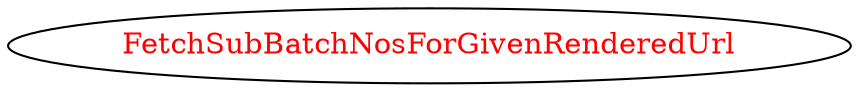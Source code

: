 digraph dependencyGraph {
 concentrate=true;
 ranksep="2.0";
 rankdir="LR"; 
 splines="ortho";
"FetchSubBatchNosForGivenRenderedUrl" [fontcolor="red"];
}